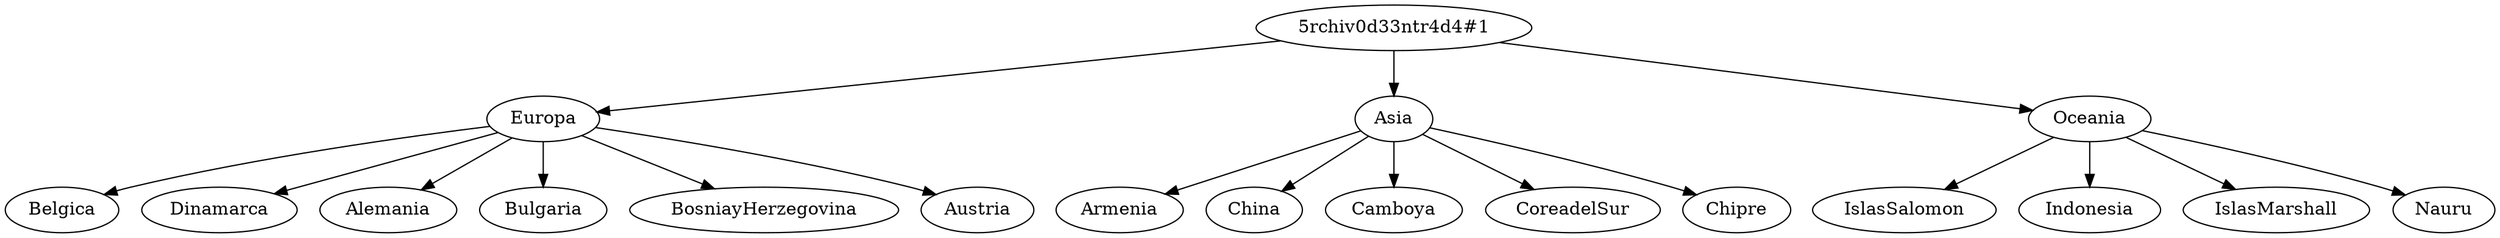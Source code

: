 digraph G {
"5rchiv0d33ntr4d4#1" -> "Europa"
Europa -> Belgica
Europa -> Dinamarca
Europa -> Alemania
Europa -> Bulgaria
Europa -> BosniayHerzegovina
Europa -> Austria
"5rchiv0d33ntr4d4#1" -> "Asia"
Asia -> Armenia
Asia -> China
Asia -> Camboya
Asia -> CoreadelSur
Asia -> Chipre
"5rchiv0d33ntr4d4#1" -> "Oceania"
Oceania -> IslasSalomon
Oceania -> Indonesia
Oceania -> IslasMarshall
Oceania -> Nauru
}
